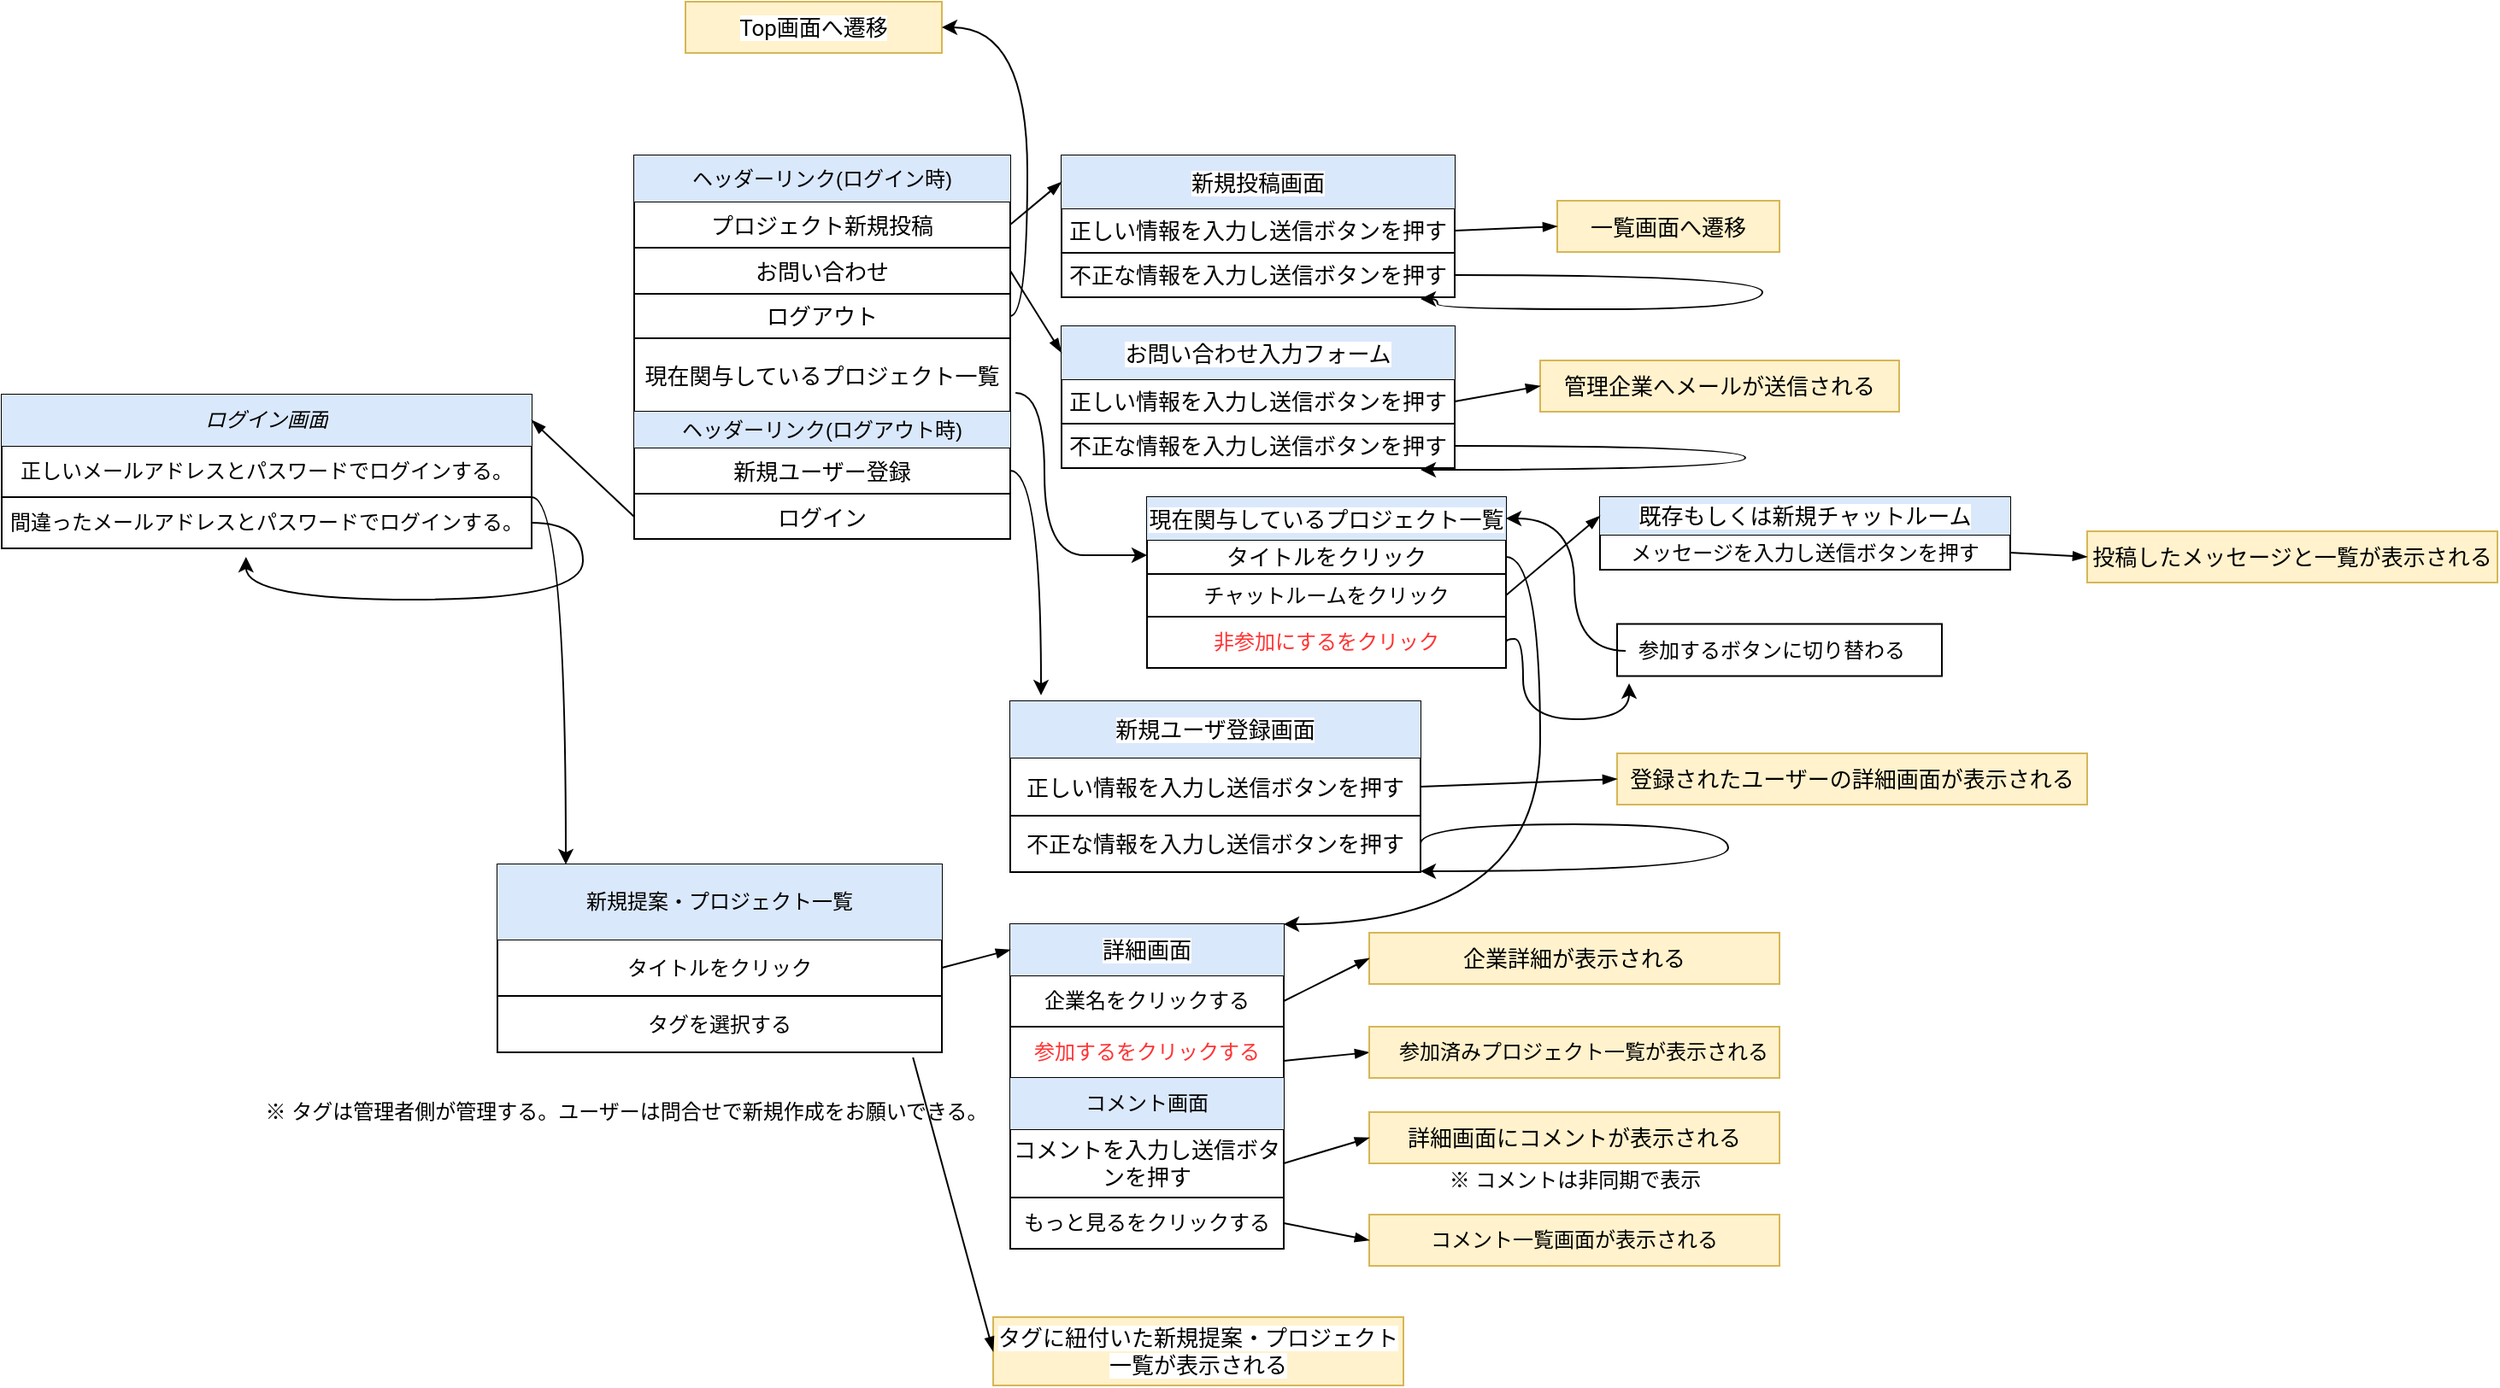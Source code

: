 <mxfile version="14.4.2" type="github" pages="2">
  <diagram id="C5RBs43oDa-KdzZeNtuy" name="画面遷移図">
    <mxGraphModel dx="870" dy="442" grid="1" gridSize="10" guides="1" tooltips="1" connect="1" arrows="1" fold="1" page="1" pageScale="1" pageWidth="1654" pageHeight="1169" math="0" shadow="0">
      <root>
        <mxCell id="WIyWlLk6GJQsqaUBKTNV-0" />
        <mxCell id="WIyWlLk6GJQsqaUBKTNV-1" parent="WIyWlLk6GJQsqaUBKTNV-0" />
        <mxCell id="BrCqYyokKNF17bQJozhL-0" value="" style="shape=table;html=1;whiteSpace=wrap;startSize=0;container=1;collapsible=0;childLayout=tableLayout;" vertex="1" parent="WIyWlLk6GJQsqaUBKTNV-1">
          <mxGeometry x="1115" y="524.25" width="190" height="30.5" as="geometry" />
        </mxCell>
        <mxCell id="BrCqYyokKNF17bQJozhL-1" value="" style="shape=partialRectangle;html=1;whiteSpace=wrap;collapsible=0;dropTarget=0;pointerEvents=0;fillColor=none;top=0;left=0;bottom=0;right=0;points=[[0,0.5],[1,0.5]];portConstraint=eastwest;" vertex="1" parent="BrCqYyokKNF17bQJozhL-0">
          <mxGeometry width="190" height="31" as="geometry" />
        </mxCell>
        <mxCell id="BrCqYyokKNF17bQJozhL-2" value="" style="shape=partialRectangle;html=1;whiteSpace=wrap;connectable=0;overflow=hidden;fillColor=none;top=0;left=0;bottom=0;right=0;" vertex="1" parent="BrCqYyokKNF17bQJozhL-1">
          <mxGeometry width="190" height="31" as="geometry" />
        </mxCell>
        <mxCell id="aL4d4vG_SEdJMuqijJNs-0" value="" style="edgeStyle=orthogonalEdgeStyle;orthogonalLoop=1;jettySize=auto;html=1;curved=1;" parent="WIyWlLk6GJQsqaUBKTNV-1" source="aL4d4vG_SEdJMuqijJNs-1" target="aL4d4vG_SEdJMuqijJNs-9" edge="1">
          <mxGeometry relative="1" as="geometry">
            <Array as="points">
              <mxPoint x="500" y="450" />
              <mxPoint x="500" y="690" />
              <mxPoint x="590" y="690" />
            </Array>
          </mxGeometry>
        </mxCell>
        <mxCell id="aL4d4vG_SEdJMuqijJNs-1" value="" style="shape=table;html=1;whiteSpace=wrap;startSize=0;container=1;collapsible=0;childLayout=tableLayout;" parent="WIyWlLk6GJQsqaUBKTNV-1" vertex="1">
          <mxGeometry x="170" y="390" width="310" height="90" as="geometry" />
        </mxCell>
        <mxCell id="aL4d4vG_SEdJMuqijJNs-2" value="" style="shape=partialRectangle;html=1;whiteSpace=wrap;collapsible=0;dropTarget=0;pointerEvents=0;fillColor=none;top=0;left=0;bottom=0;right=0;points=[[0,0.5],[1,0.5]];portConstraint=eastwest;" parent="aL4d4vG_SEdJMuqijJNs-1" vertex="1">
          <mxGeometry width="310" height="30" as="geometry" />
        </mxCell>
        <mxCell id="aL4d4vG_SEdJMuqijJNs-3" value="&lt;span style=&quot;font-style: italic&quot;&gt;ログイン画面&lt;/span&gt;" style="shape=partialRectangle;html=1;whiteSpace=wrap;connectable=0;overflow=hidden;fillColor=#dae8fc;top=0;left=0;bottom=0;right=0;strokeColor=#6c8ebf;" parent="aL4d4vG_SEdJMuqijJNs-2" vertex="1">
          <mxGeometry width="310" height="30" as="geometry" />
        </mxCell>
        <mxCell id="aL4d4vG_SEdJMuqijJNs-4" value="" style="shape=partialRectangle;html=1;whiteSpace=wrap;collapsible=0;dropTarget=0;pointerEvents=0;fillColor=none;top=0;left=0;bottom=0;right=0;points=[[0,0.5],[1,0.5]];portConstraint=eastwest;" parent="aL4d4vG_SEdJMuqijJNs-1" vertex="1">
          <mxGeometry y="30" width="310" height="30" as="geometry" />
        </mxCell>
        <mxCell id="aL4d4vG_SEdJMuqijJNs-5" value="&lt;span style=&quot;text-align: left&quot;&gt;正しいメールアドレスとパスワードでログインする。&lt;/span&gt;" style="shape=partialRectangle;html=1;whiteSpace=wrap;connectable=0;overflow=hidden;fillColor=none;top=0;left=0;bottom=0;right=0;" parent="aL4d4vG_SEdJMuqijJNs-4" vertex="1">
          <mxGeometry width="310" height="30" as="geometry" />
        </mxCell>
        <mxCell id="aL4d4vG_SEdJMuqijJNs-6" value="" style="shape=partialRectangle;html=1;whiteSpace=wrap;collapsible=0;dropTarget=0;pointerEvents=0;fillColor=none;top=0;left=0;bottom=0;right=0;points=[[0,0.5],[1,0.5]];portConstraint=eastwest;" parent="aL4d4vG_SEdJMuqijJNs-1" vertex="1">
          <mxGeometry y="60" width="310" height="30" as="geometry" />
        </mxCell>
        <mxCell id="aL4d4vG_SEdJMuqijJNs-7" value="&lt;span style=&quot;text-align: left&quot;&gt;間違ったメールアドレスとパスワードでログインする。&lt;/span&gt;" style="shape=partialRectangle;html=1;whiteSpace=wrap;connectable=0;overflow=hidden;fillColor=none;top=0;left=0;bottom=0;right=0;" parent="aL4d4vG_SEdJMuqijJNs-6" vertex="1">
          <mxGeometry width="310" height="30" as="geometry" />
        </mxCell>
        <mxCell id="aL4d4vG_SEdJMuqijJNs-8" style="edgeStyle=orthogonalEdgeStyle;orthogonalLoop=1;jettySize=auto;html=1;exitX=1;exitY=0.5;exitDx=0;exitDy=0;entryX=0.461;entryY=1.167;entryDx=0;entryDy=0;entryPerimeter=0;curved=1;" parent="aL4d4vG_SEdJMuqijJNs-1" source="aL4d4vG_SEdJMuqijJNs-6" target="aL4d4vG_SEdJMuqijJNs-6" edge="1">
          <mxGeometry relative="1" as="geometry">
            <mxPoint x="380" y="210" as="targetPoint" />
            <Array as="points">
              <mxPoint x="340" y="75" />
              <mxPoint x="340" y="120" />
              <mxPoint x="143" y="120" />
            </Array>
          </mxGeometry>
        </mxCell>
        <mxCell id="aL4d4vG_SEdJMuqijJNs-9" value="" style="shape=table;html=1;whiteSpace=wrap;startSize=0;container=1;collapsible=0;childLayout=tableLayout;" parent="WIyWlLk6GJQsqaUBKTNV-1" vertex="1">
          <mxGeometry x="460" y="665" width="260" height="110" as="geometry" />
        </mxCell>
        <mxCell id="aL4d4vG_SEdJMuqijJNs-10" value="" style="shape=partialRectangle;html=1;whiteSpace=wrap;collapsible=0;dropTarget=0;pointerEvents=0;fillColor=none;top=0;left=0;bottom=0;right=0;points=[[0,0.5],[1,0.5]];portConstraint=eastwest;" parent="aL4d4vG_SEdJMuqijJNs-9" vertex="1">
          <mxGeometry width="260" height="44" as="geometry" />
        </mxCell>
        <mxCell id="aL4d4vG_SEdJMuqijJNs-11" value="&lt;span&gt;新規提案・プロジェクト一覧&lt;/span&gt;" style="shape=partialRectangle;html=1;whiteSpace=wrap;connectable=0;overflow=hidden;fillColor=#dae8fc;top=0;left=0;bottom=0;right=0;fontStyle=0;strokeColor=#6c8ebf;" parent="aL4d4vG_SEdJMuqijJNs-10" vertex="1">
          <mxGeometry width="260" height="44" as="geometry" />
        </mxCell>
        <mxCell id="aL4d4vG_SEdJMuqijJNs-12" value="" style="shape=partialRectangle;html=1;whiteSpace=wrap;collapsible=0;dropTarget=0;pointerEvents=0;fillColor=none;top=0;left=0;bottom=0;right=0;points=[[0,0.5],[1,0.5]];portConstraint=eastwest;" parent="aL4d4vG_SEdJMuqijJNs-9" vertex="1">
          <mxGeometry y="44" width="260" height="33" as="geometry" />
        </mxCell>
        <mxCell id="aL4d4vG_SEdJMuqijJNs-13" value="&lt;div style=&quot;text-align: left&quot;&gt;&lt;span&gt;タイトルをクリック&lt;/span&gt;&lt;/div&gt;" style="shape=partialRectangle;html=1;whiteSpace=wrap;connectable=0;overflow=hidden;fillColor=none;top=0;left=0;bottom=0;right=0;" parent="aL4d4vG_SEdJMuqijJNs-12" vertex="1">
          <mxGeometry width="260" height="33" as="geometry" />
        </mxCell>
        <mxCell id="aL4d4vG_SEdJMuqijJNs-14" value="" style="shape=partialRectangle;html=1;whiteSpace=wrap;collapsible=0;dropTarget=0;pointerEvents=0;fillColor=none;top=0;left=0;bottom=0;right=0;points=[[0,0.5],[1,0.5]];portConstraint=eastwest;" parent="aL4d4vG_SEdJMuqijJNs-9" vertex="1">
          <mxGeometry y="77" width="260" height="33" as="geometry" />
        </mxCell>
        <mxCell id="aL4d4vG_SEdJMuqijJNs-15" value="&lt;div style=&quot;text-align: left&quot;&gt;&lt;span&gt;タグを選択する&lt;/span&gt;&lt;/div&gt;" style="shape=partialRectangle;html=1;whiteSpace=wrap;connectable=0;overflow=hidden;fillColor=none;top=0;left=0;bottom=0;right=0;" parent="aL4d4vG_SEdJMuqijJNs-14" vertex="1">
          <mxGeometry width="260" height="33" as="geometry" />
        </mxCell>
        <mxCell id="aL4d4vG_SEdJMuqijJNs-16" value="" style="shape=table;html=1;whiteSpace=wrap;startSize=0;container=1;collapsible=0;childLayout=tableLayout;" parent="WIyWlLk6GJQsqaUBKTNV-1" vertex="1">
          <mxGeometry x="760" y="700" width="160" height="190" as="geometry" />
        </mxCell>
        <mxCell id="aL4d4vG_SEdJMuqijJNs-17" value="" style="shape=partialRectangle;html=1;whiteSpace=wrap;collapsible=0;dropTarget=0;pointerEvents=0;fillColor=none;top=0;left=0;bottom=0;right=0;points=[[0,0.5],[1,0.5]];portConstraint=eastwest;" parent="aL4d4vG_SEdJMuqijJNs-16" vertex="1">
          <mxGeometry width="160" height="30" as="geometry" />
        </mxCell>
        <mxCell id="aL4d4vG_SEdJMuqijJNs-18" value="&lt;span style=&quot;font-family: &amp;#34;roboto&amp;#34; , &amp;#34;robotodraft&amp;#34; , &amp;#34;helvetica&amp;#34; , &amp;#34;arial&amp;#34; , sans-serif ; font-size: 13px ; background-color: rgb(255 , 255 , 255)&quot;&gt;詳細画面&lt;/span&gt;" style="shape=partialRectangle;html=1;whiteSpace=wrap;connectable=0;overflow=hidden;fillColor=#dae8fc;top=0;left=0;bottom=0;right=0;strokeColor=#6c8ebf;" parent="aL4d4vG_SEdJMuqijJNs-17" vertex="1">
          <mxGeometry width="160" height="30" as="geometry" />
        </mxCell>
        <mxCell id="aL4d4vG_SEdJMuqijJNs-19" value="" style="shape=partialRectangle;html=1;whiteSpace=wrap;collapsible=0;dropTarget=0;pointerEvents=0;fillColor=none;top=0;left=0;bottom=0;right=0;points=[[0,0.5],[1,0.5]];portConstraint=eastwest;" parent="aL4d4vG_SEdJMuqijJNs-16" vertex="1">
          <mxGeometry y="30" width="160" height="30" as="geometry" />
        </mxCell>
        <mxCell id="aL4d4vG_SEdJMuqijJNs-20" value="企業名をクリックする" style="shape=partialRectangle;html=1;whiteSpace=wrap;connectable=0;overflow=hidden;fillColor=none;top=0;left=0;bottom=0;right=0;" parent="aL4d4vG_SEdJMuqijJNs-19" vertex="1">
          <mxGeometry width="160" height="30" as="geometry" />
        </mxCell>
        <mxCell id="9sWYosas5AgW0Uu0xi2V-0" style="shape=partialRectangle;html=1;whiteSpace=wrap;collapsible=0;dropTarget=0;pointerEvents=0;fillColor=none;top=0;left=0;bottom=0;right=0;points=[[0,0.5],[1,0.5]];portConstraint=eastwest;" parent="aL4d4vG_SEdJMuqijJNs-16" vertex="1">
          <mxGeometry y="60" width="160" height="30" as="geometry" />
        </mxCell>
        <mxCell id="9sWYosas5AgW0Uu0xi2V-1" value="&lt;font color=&quot;#ff3333&quot;&gt;参加するをクリックする&lt;/font&gt;" style="shape=partialRectangle;html=1;whiteSpace=wrap;connectable=0;overflow=hidden;fillColor=none;top=0;left=0;bottom=0;right=0;" parent="9sWYosas5AgW0Uu0xi2V-0" vertex="1">
          <mxGeometry width="160" height="30" as="geometry" />
        </mxCell>
        <mxCell id="aL4d4vG_SEdJMuqijJNs-135" style="shape=partialRectangle;html=1;whiteSpace=wrap;collapsible=0;dropTarget=0;pointerEvents=0;fillColor=none;top=0;left=0;bottom=0;right=0;points=[[0,0.5],[1,0.5]];portConstraint=eastwest;" parent="aL4d4vG_SEdJMuqijJNs-16" vertex="1">
          <mxGeometry y="90" width="160" height="30" as="geometry" />
        </mxCell>
        <mxCell id="aL4d4vG_SEdJMuqijJNs-136" value="コメント画面" style="shape=partialRectangle;html=1;whiteSpace=wrap;connectable=0;overflow=hidden;fillColor=#dae8fc;top=0;left=0;bottom=0;right=0;strokeColor=#6c8ebf;" parent="aL4d4vG_SEdJMuqijJNs-135" vertex="1">
          <mxGeometry width="160" height="30" as="geometry" />
        </mxCell>
        <mxCell id="aL4d4vG_SEdJMuqijJNs-121" style="shape=partialRectangle;html=1;whiteSpace=wrap;collapsible=0;dropTarget=0;pointerEvents=0;fillColor=none;top=0;left=0;bottom=0;right=0;points=[[0,0.5],[1,0.5]];portConstraint=eastwest;" parent="aL4d4vG_SEdJMuqijJNs-16" vertex="1">
          <mxGeometry y="120" width="160" height="40" as="geometry" />
        </mxCell>
        <mxCell id="aL4d4vG_SEdJMuqijJNs-122" value="&lt;span style=&quot;color: rgb(0 , 0 , 0) ; font-style: normal ; font-weight: 400 ; letter-spacing: normal ; text-align: center ; text-indent: 0px ; text-transform: none ; word-spacing: 0px ; font-family: &amp;#34;roboto&amp;#34; , &amp;#34;robotodraft&amp;#34; , &amp;#34;helvetica&amp;#34; , &amp;#34;arial&amp;#34; , sans-serif ; font-size: 13px ; background-color: rgb(255 , 255 , 255)&quot;&gt;コメントを入力し送信&lt;/span&gt;&lt;span style=&quot;color: rgb(0 , 0 , 0) ; font-style: normal ; font-weight: 400 ; letter-spacing: normal ; text-align: center ; text-indent: 0px ; text-transform: none ; word-spacing: 0px ; font-family: &amp;#34;roboto&amp;#34; , &amp;#34;robotodraft&amp;#34; , &amp;#34;helvetica&amp;#34; , &amp;#34;arial&amp;#34; , sans-serif ; font-size: 13px ; background-color: rgb(255 , 255 , 255)&quot;&gt;ボタンを押す&lt;/span&gt;" style="shape=partialRectangle;html=1;whiteSpace=wrap;connectable=0;overflow=hidden;fillColor=none;top=0;left=0;bottom=0;right=0;" parent="aL4d4vG_SEdJMuqijJNs-121" vertex="1">
          <mxGeometry width="160" height="40" as="geometry" />
        </mxCell>
        <mxCell id="aL4d4vG_SEdJMuqijJNs-127" style="shape=partialRectangle;html=1;whiteSpace=wrap;collapsible=0;dropTarget=0;pointerEvents=0;fillColor=none;top=0;left=0;bottom=0;right=0;points=[[0,0.5],[1,0.5]];portConstraint=eastwest;" parent="aL4d4vG_SEdJMuqijJNs-16" vertex="1">
          <mxGeometry y="160" width="160" height="30" as="geometry" />
        </mxCell>
        <mxCell id="aL4d4vG_SEdJMuqijJNs-128" value="もっと見るをクリックする" style="shape=partialRectangle;html=1;whiteSpace=wrap;connectable=0;overflow=hidden;fillColor=none;top=0;left=0;bottom=0;right=0;" parent="aL4d4vG_SEdJMuqijJNs-127" vertex="1">
          <mxGeometry width="160" height="30" as="geometry" />
        </mxCell>
        <mxCell id="aL4d4vG_SEdJMuqijJNs-31" value="" style="shape=table;html=1;whiteSpace=wrap;startSize=0;container=1;collapsible=0;childLayout=tableLayout;fillColor=#fff2cc;strokeColor=#d6b656;" parent="WIyWlLk6GJQsqaUBKTNV-1" vertex="1">
          <mxGeometry x="970" y="810" width="240" height="30" as="geometry" />
        </mxCell>
        <mxCell id="aL4d4vG_SEdJMuqijJNs-32" value="" style="shape=partialRectangle;html=1;whiteSpace=wrap;collapsible=0;dropTarget=0;pointerEvents=0;fillColor=none;top=0;left=0;bottom=0;right=0;points=[[0,0.5],[1,0.5]];portConstraint=eastwest;" parent="aL4d4vG_SEdJMuqijJNs-31" vertex="1">
          <mxGeometry width="240" height="30" as="geometry" />
        </mxCell>
        <mxCell id="aL4d4vG_SEdJMuqijJNs-33" value="&lt;span style=&quot;font-family: &amp;#34;roboto&amp;#34; , &amp;#34;robotodraft&amp;#34; , &amp;#34;helvetica&amp;#34; , &amp;#34;arial&amp;#34; , sans-serif ; font-size: 13px ; background-color: rgb(255 , 242 , 204)&quot;&gt;詳細画面にコメントが表示される&lt;/span&gt;" style="shape=partialRectangle;html=1;whiteSpace=wrap;connectable=0;overflow=hidden;fillColor=none;top=0;left=0;bottom=0;right=0;" parent="aL4d4vG_SEdJMuqijJNs-32" vertex="1">
          <mxGeometry width="240" height="30" as="geometry" />
        </mxCell>
        <mxCell id="aL4d4vG_SEdJMuqijJNs-34" value="" style="shape=table;html=1;whiteSpace=wrap;startSize=0;container=1;collapsible=0;childLayout=tableLayout;" parent="WIyWlLk6GJQsqaUBKTNV-1" vertex="1">
          <mxGeometry x="540" y="250" width="220" height="150" as="geometry" />
        </mxCell>
        <mxCell id="aL4d4vG_SEdJMuqijJNs-35" value="" style="shape=partialRectangle;html=1;whiteSpace=wrap;collapsible=0;dropTarget=0;pointerEvents=0;fillColor=none;top=0;left=0;bottom=0;right=0;points=[[0,0.5],[1,0.5]];portConstraint=eastwest;" parent="aL4d4vG_SEdJMuqijJNs-34" vertex="1">
          <mxGeometry width="220" height="27" as="geometry" />
        </mxCell>
        <mxCell id="aL4d4vG_SEdJMuqijJNs-36" value="ヘッダーリンク(ログイン時)" style="shape=partialRectangle;html=1;whiteSpace=wrap;connectable=0;overflow=hidden;fillColor=#dae8fc;top=0;left=0;bottom=0;right=0;strokeColor=#6c8ebf;" parent="aL4d4vG_SEdJMuqijJNs-35" vertex="1">
          <mxGeometry width="220" height="27" as="geometry" />
        </mxCell>
        <mxCell id="aL4d4vG_SEdJMuqijJNs-37" value="" style="shape=partialRectangle;html=1;whiteSpace=wrap;collapsible=0;dropTarget=0;pointerEvents=0;fillColor=none;top=0;left=0;bottom=0;right=0;points=[[0,0.5],[1,0.5]];portConstraint=eastwest;" parent="aL4d4vG_SEdJMuqijJNs-34" vertex="1">
          <mxGeometry y="27" width="220" height="27" as="geometry" />
        </mxCell>
        <mxCell id="aL4d4vG_SEdJMuqijJNs-38" value="&lt;span style=&quot;font-family: &amp;#34;roboto&amp;#34; , &amp;#34;robotodraft&amp;#34; , &amp;#34;helvetica&amp;#34; , &amp;#34;arial&amp;#34; , sans-serif ; font-size: 13px ; background-color: rgb(255 , 255 , 255)&quot;&gt;プロジェクト新規投稿&lt;/span&gt;" style="shape=partialRectangle;html=1;whiteSpace=wrap;connectable=0;overflow=hidden;fillColor=none;top=0;left=0;bottom=0;right=0;" parent="aL4d4vG_SEdJMuqijJNs-37" vertex="1">
          <mxGeometry width="220" height="27" as="geometry" />
        </mxCell>
        <mxCell id="aL4d4vG_SEdJMuqijJNs-39" value="" style="shape=partialRectangle;html=1;whiteSpace=wrap;collapsible=0;dropTarget=0;pointerEvents=0;fillColor=none;top=0;left=0;bottom=0;right=0;points=[[0,0.5],[1,0.5]];portConstraint=eastwest;" parent="aL4d4vG_SEdJMuqijJNs-34" vertex="1">
          <mxGeometry y="54" width="220" height="27" as="geometry" />
        </mxCell>
        <mxCell id="aL4d4vG_SEdJMuqijJNs-40" value="&lt;span style=&quot;font-family: &amp;#34;roboto&amp;#34; , &amp;#34;robotodraft&amp;#34; , &amp;#34;helvetica&amp;#34; , &amp;#34;arial&amp;#34; , sans-serif ; font-size: 13px ; background-color: rgb(255 , 255 , 255)&quot;&gt;お問い合わせ&lt;/span&gt;" style="shape=partialRectangle;html=1;whiteSpace=wrap;connectable=0;overflow=hidden;fillColor=none;top=0;left=0;bottom=0;right=0;" parent="aL4d4vG_SEdJMuqijJNs-39" vertex="1">
          <mxGeometry width="220" height="27" as="geometry" />
        </mxCell>
        <mxCell id="aL4d4vG_SEdJMuqijJNs-41" style="shape=partialRectangle;html=1;whiteSpace=wrap;collapsible=0;dropTarget=0;pointerEvents=0;fillColor=none;top=0;left=0;bottom=0;right=0;points=[[0,0.5],[1,0.5]];portConstraint=eastwest;" parent="aL4d4vG_SEdJMuqijJNs-34" vertex="1">
          <mxGeometry y="81" width="220" height="26" as="geometry" />
        </mxCell>
        <mxCell id="aL4d4vG_SEdJMuqijJNs-42" value="&lt;span style=&quot;font-family: &amp;#34;roboto&amp;#34; , &amp;#34;robotodraft&amp;#34; , &amp;#34;helvetica&amp;#34; , &amp;#34;arial&amp;#34; , sans-serif ; font-size: 13px ; background-color: rgb(255 , 255 , 255)&quot;&gt;ログアウト&lt;/span&gt;" style="shape=partialRectangle;html=1;whiteSpace=wrap;connectable=0;overflow=hidden;fillColor=none;top=0;left=0;bottom=0;right=0;" parent="aL4d4vG_SEdJMuqijJNs-41" vertex="1">
          <mxGeometry width="220" height="26" as="geometry" />
        </mxCell>
        <mxCell id="aL4d4vG_SEdJMuqijJNs-43" style="shape=partialRectangle;html=1;whiteSpace=wrap;collapsible=0;dropTarget=0;pointerEvents=0;fillColor=none;top=0;left=0;bottom=0;right=0;points=[[0,0.5],[1,0.5]];portConstraint=eastwest;" parent="aL4d4vG_SEdJMuqijJNs-34" vertex="1">
          <mxGeometry y="107" width="220" height="43" as="geometry" />
        </mxCell>
        <mxCell id="aL4d4vG_SEdJMuqijJNs-44" value="&lt;span style=&quot;font-family: &amp;#34;roboto&amp;#34; , &amp;#34;robotodraft&amp;#34; , &amp;#34;helvetica&amp;#34; , &amp;#34;arial&amp;#34; , sans-serif ; font-size: 13px ; background-color: rgb(255 , 255 , 255)&quot;&gt;現在関与しているプロジェクト一覧&lt;/span&gt;&lt;span style=&quot;font-family: &amp;#34;roboto&amp;#34; , &amp;#34;robotodraft&amp;#34; , &amp;#34;helvetica&amp;#34; , &amp;#34;arial&amp;#34; , sans-serif ; font-size: 13px ; background-color: rgb(255 , 255 , 255)&quot;&gt;&lt;br&gt;&lt;/span&gt;" style="shape=partialRectangle;html=1;whiteSpace=wrap;connectable=0;overflow=hidden;fillColor=none;top=0;left=0;bottom=0;right=0;strokeWidth=4;" parent="aL4d4vG_SEdJMuqijJNs-43" vertex="1">
          <mxGeometry width="220" height="43" as="geometry" />
        </mxCell>
        <mxCell id="aL4d4vG_SEdJMuqijJNs-45" value="" style="shape=table;html=1;whiteSpace=wrap;startSize=0;container=1;collapsible=0;childLayout=tableLayout;" parent="WIyWlLk6GJQsqaUBKTNV-1" vertex="1">
          <mxGeometry x="790" y="250" width="230" height="83" as="geometry" />
        </mxCell>
        <mxCell id="aL4d4vG_SEdJMuqijJNs-46" value="" style="shape=partialRectangle;html=1;whiteSpace=wrap;collapsible=0;dropTarget=0;pointerEvents=0;fillColor=none;top=0;left=0;bottom=0;right=0;points=[[0,0.5],[1,0.5]];portConstraint=eastwest;" parent="aL4d4vG_SEdJMuqijJNs-45" vertex="1">
          <mxGeometry width="230" height="31" as="geometry" />
        </mxCell>
        <mxCell id="aL4d4vG_SEdJMuqijJNs-47" value="&lt;span style=&quot;font-family: &amp;#34;roboto&amp;#34; , &amp;#34;robotodraft&amp;#34; , &amp;#34;helvetica&amp;#34; , &amp;#34;arial&amp;#34; , sans-serif ; font-size: 13px ; background-color: rgb(255 , 255 , 255)&quot;&gt;新規投稿画面&lt;/span&gt;" style="shape=partialRectangle;html=1;whiteSpace=wrap;connectable=0;overflow=hidden;fillColor=#dae8fc;top=0;left=0;bottom=0;right=0;strokeColor=#6c8ebf;" parent="aL4d4vG_SEdJMuqijJNs-46" vertex="1">
          <mxGeometry width="230" height="31" as="geometry" />
        </mxCell>
        <mxCell id="aL4d4vG_SEdJMuqijJNs-48" value="" style="shape=partialRectangle;html=1;whiteSpace=wrap;collapsible=0;dropTarget=0;pointerEvents=0;fillColor=none;top=0;left=0;bottom=0;right=0;points=[[0,0.5],[1,0.5]];portConstraint=eastwest;" parent="aL4d4vG_SEdJMuqijJNs-45" vertex="1">
          <mxGeometry y="31" width="230" height="26" as="geometry" />
        </mxCell>
        <mxCell id="aL4d4vG_SEdJMuqijJNs-49" value="&lt;span style=&quot;font-family: &amp;#34;roboto&amp;#34; , &amp;#34;robotodraft&amp;#34; , &amp;#34;helvetica&amp;#34; , &amp;#34;arial&amp;#34; , sans-serif ; font-size: 13px ; background-color: rgb(255 , 255 , 255)&quot;&gt;正しい情報を入力し送信ボタンを押す&lt;/span&gt;" style="shape=partialRectangle;html=1;whiteSpace=wrap;connectable=0;overflow=hidden;fillColor=none;top=0;left=0;bottom=0;right=0;" parent="aL4d4vG_SEdJMuqijJNs-48" vertex="1">
          <mxGeometry width="230" height="26" as="geometry" />
        </mxCell>
        <mxCell id="aL4d4vG_SEdJMuqijJNs-50" style="shape=partialRectangle;html=1;whiteSpace=wrap;collapsible=0;dropTarget=0;pointerEvents=0;fillColor=none;top=0;left=0;bottom=0;right=0;points=[[0,0.5],[1,0.5]];portConstraint=eastwest;" parent="aL4d4vG_SEdJMuqijJNs-45" vertex="1">
          <mxGeometry y="57" width="230" height="26" as="geometry" />
        </mxCell>
        <mxCell id="aL4d4vG_SEdJMuqijJNs-51" value="&lt;span style=&quot;font-family: &amp;#34;roboto&amp;#34; , &amp;#34;robotodraft&amp;#34; , &amp;#34;helvetica&amp;#34; , &amp;#34;arial&amp;#34; , sans-serif ; font-size: 13px ; background-color: rgb(255 , 255 , 255)&quot;&gt;不正な情報を入力し送信ボタンを押す&lt;/span&gt;" style="shape=partialRectangle;html=1;whiteSpace=wrap;connectable=0;overflow=hidden;fillColor=none;top=0;left=0;bottom=0;right=0;" parent="aL4d4vG_SEdJMuqijJNs-50" vertex="1">
          <mxGeometry width="230" height="26" as="geometry" />
        </mxCell>
        <mxCell id="aL4d4vG_SEdJMuqijJNs-52" value="" style="shape=table;html=1;whiteSpace=wrap;startSize=0;container=1;collapsible=0;childLayout=tableLayout;fillColor=#fff2cc;strokeColor=#d6b656;" parent="WIyWlLk6GJQsqaUBKTNV-1" vertex="1">
          <mxGeometry x="1080" y="276.5" width="130" height="30" as="geometry" />
        </mxCell>
        <mxCell id="aL4d4vG_SEdJMuqijJNs-53" value="" style="shape=partialRectangle;html=1;whiteSpace=wrap;collapsible=0;dropTarget=0;pointerEvents=0;fillColor=none;top=0;left=0;bottom=0;right=0;points=[[0,0.5],[1,0.5]];portConstraint=eastwest;" parent="aL4d4vG_SEdJMuqijJNs-52" vertex="1">
          <mxGeometry width="130" height="30" as="geometry" />
        </mxCell>
        <mxCell id="aL4d4vG_SEdJMuqijJNs-54" value="&lt;span style=&quot;font-family: &amp;#34;roboto&amp;#34; , &amp;#34;robotodraft&amp;#34; , &amp;#34;helvetica&amp;#34; , &amp;#34;arial&amp;#34; , sans-serif ; font-size: 13px ; background-color: rgb(255 , 242 , 204)&quot;&gt;一覧画面へ遷移&lt;/span&gt;" style="shape=partialRectangle;html=1;whiteSpace=wrap;connectable=0;overflow=hidden;fillColor=none;top=0;left=0;bottom=0;right=0;" parent="aL4d4vG_SEdJMuqijJNs-53" vertex="1">
          <mxGeometry width="130" height="30" as="geometry" />
        </mxCell>
        <mxCell id="aL4d4vG_SEdJMuqijJNs-55" value="" style="shape=table;html=1;whiteSpace=wrap;startSize=0;container=1;collapsible=0;childLayout=tableLayout;" parent="WIyWlLk6GJQsqaUBKTNV-1" vertex="1">
          <mxGeometry x="790" y="350" width="230" height="83" as="geometry" />
        </mxCell>
        <mxCell id="aL4d4vG_SEdJMuqijJNs-56" value="" style="shape=partialRectangle;html=1;whiteSpace=wrap;collapsible=0;dropTarget=0;pointerEvents=0;fillColor=none;top=0;left=0;bottom=0;right=0;points=[[0,0.5],[1,0.5]];portConstraint=eastwest;" parent="aL4d4vG_SEdJMuqijJNs-55" vertex="1">
          <mxGeometry width="230" height="31" as="geometry" />
        </mxCell>
        <mxCell id="aL4d4vG_SEdJMuqijJNs-57" value="&lt;span style=&quot;font-family: &amp;#34;roboto&amp;#34; , &amp;#34;robotodraft&amp;#34; , &amp;#34;helvetica&amp;#34; , &amp;#34;arial&amp;#34; , sans-serif ; font-size: 13px ; background-color: rgb(255 , 255 , 255)&quot;&gt;お問い合わせ入力フォーム&lt;/span&gt;" style="shape=partialRectangle;html=1;whiteSpace=wrap;connectable=0;overflow=hidden;fillColor=#dae8fc;top=0;left=0;bottom=0;right=0;strokeColor=#6c8ebf;" parent="aL4d4vG_SEdJMuqijJNs-56" vertex="1">
          <mxGeometry width="230" height="31" as="geometry" />
        </mxCell>
        <mxCell id="aL4d4vG_SEdJMuqijJNs-58" value="" style="shape=partialRectangle;html=1;whiteSpace=wrap;collapsible=0;dropTarget=0;pointerEvents=0;fillColor=none;top=0;left=0;bottom=0;right=0;points=[[0,0.5],[1,0.5]];portConstraint=eastwest;" parent="aL4d4vG_SEdJMuqijJNs-55" vertex="1">
          <mxGeometry y="31" width="230" height="26" as="geometry" />
        </mxCell>
        <mxCell id="aL4d4vG_SEdJMuqijJNs-59" value="&lt;span style=&quot;font-family: &amp;#34;roboto&amp;#34; , &amp;#34;robotodraft&amp;#34; , &amp;#34;helvetica&amp;#34; , &amp;#34;arial&amp;#34; , sans-serif ; font-size: 13px ; background-color: rgb(255 , 255 , 255)&quot;&gt;正しい情報を入力し送信ボタンを押す&lt;/span&gt;" style="shape=partialRectangle;html=1;whiteSpace=wrap;connectable=0;overflow=hidden;fillColor=none;top=0;left=0;bottom=0;right=0;" parent="aL4d4vG_SEdJMuqijJNs-58" vertex="1">
          <mxGeometry width="230" height="26" as="geometry" />
        </mxCell>
        <mxCell id="aL4d4vG_SEdJMuqijJNs-60" style="shape=partialRectangle;html=1;whiteSpace=wrap;collapsible=0;dropTarget=0;pointerEvents=0;fillColor=none;top=0;left=0;bottom=0;right=0;points=[[0,0.5],[1,0.5]];portConstraint=eastwest;" parent="aL4d4vG_SEdJMuqijJNs-55" vertex="1">
          <mxGeometry y="57" width="230" height="26" as="geometry" />
        </mxCell>
        <mxCell id="aL4d4vG_SEdJMuqijJNs-61" value="&lt;span style=&quot;font-family: &amp;#34;roboto&amp;#34; , &amp;#34;robotodraft&amp;#34; , &amp;#34;helvetica&amp;#34; , &amp;#34;arial&amp;#34; , sans-serif ; font-size: 13px ; background-color: rgb(255 , 255 , 255)&quot;&gt;不正な情報を入力し送信ボタンを押す&lt;/span&gt;" style="shape=partialRectangle;html=1;whiteSpace=wrap;connectable=0;overflow=hidden;fillColor=none;top=0;left=0;bottom=0;right=0;" parent="aL4d4vG_SEdJMuqijJNs-60" vertex="1">
          <mxGeometry width="230" height="26" as="geometry" />
        </mxCell>
        <mxCell id="aL4d4vG_SEdJMuqijJNs-62" style="edgeStyle=orthogonalEdgeStyle;orthogonalLoop=1;jettySize=auto;html=1;exitX=1;exitY=0.5;exitDx=0;exitDy=0;exitPerimeter=0;curved=1;" parent="aL4d4vG_SEdJMuqijJNs-55" source="aL4d4vG_SEdJMuqijJNs-60" edge="1">
          <mxGeometry relative="1" as="geometry">
            <mxPoint x="240" y="70" as="sourcePoint" />
            <mxPoint x="210" y="84" as="targetPoint" />
            <Array as="points">
              <mxPoint x="400" y="70" />
              <mxPoint x="400" y="84" />
            </Array>
          </mxGeometry>
        </mxCell>
        <mxCell id="aL4d4vG_SEdJMuqijJNs-63" value="" style="shape=table;html=1;whiteSpace=wrap;startSize=0;container=1;collapsible=0;childLayout=tableLayout;fillColor=#fff2cc;strokeColor=#d6b656;" parent="WIyWlLk6GJQsqaUBKTNV-1" vertex="1">
          <mxGeometry x="1070" y="370" width="210" height="30" as="geometry" />
        </mxCell>
        <mxCell id="aL4d4vG_SEdJMuqijJNs-64" value="" style="shape=partialRectangle;html=1;whiteSpace=wrap;collapsible=0;dropTarget=0;pointerEvents=0;fillColor=none;top=0;left=0;bottom=0;right=0;points=[[0,0.5],[1,0.5]];portConstraint=eastwest;" parent="aL4d4vG_SEdJMuqijJNs-63" vertex="1">
          <mxGeometry width="210" height="30" as="geometry" />
        </mxCell>
        <mxCell id="aL4d4vG_SEdJMuqijJNs-65" value="&lt;span style=&quot;font-family: &amp;#34;roboto&amp;#34; , &amp;#34;robotodraft&amp;#34; , &amp;#34;helvetica&amp;#34; , &amp;#34;arial&amp;#34; , sans-serif ; font-size: 13px ; background-color: rgb(255 , 242 , 204)&quot;&gt;管理企業へメールが送信される&lt;/span&gt;" style="shape=partialRectangle;html=1;whiteSpace=wrap;connectable=0;overflow=hidden;fillColor=none;top=0;left=0;bottom=0;right=0;" parent="aL4d4vG_SEdJMuqijJNs-64" vertex="1">
          <mxGeometry width="210" height="30" as="geometry" />
        </mxCell>
        <mxCell id="aL4d4vG_SEdJMuqijJNs-66" value="" style="shape=table;html=1;whiteSpace=wrap;startSize=0;container=1;collapsible=0;childLayout=tableLayout;fillColor=#fff2cc;strokeColor=#d6b656;" parent="WIyWlLk6GJQsqaUBKTNV-1" vertex="1">
          <mxGeometry x="570" y="160" width="150" height="30" as="geometry" />
        </mxCell>
        <mxCell id="aL4d4vG_SEdJMuqijJNs-67" value="" style="shape=partialRectangle;html=1;whiteSpace=wrap;collapsible=0;dropTarget=0;pointerEvents=0;fillColor=none;top=0;left=0;bottom=0;right=0;points=[[0,0.5],[1,0.5]];portConstraint=eastwest;" parent="aL4d4vG_SEdJMuqijJNs-66" vertex="1">
          <mxGeometry width="150" height="30" as="geometry" />
        </mxCell>
        <mxCell id="aL4d4vG_SEdJMuqijJNs-68" value="&lt;span style=&quot;font-family: &amp;#34;roboto&amp;#34; , &amp;#34;robotodraft&amp;#34; , &amp;#34;helvetica&amp;#34; , &amp;#34;arial&amp;#34; , sans-serif ; font-size: 13px ; background-color: rgb(255 , 255 , 255)&quot;&gt;Top画面へ遷移&lt;/span&gt;" style="shape=partialRectangle;html=1;whiteSpace=wrap;connectable=0;overflow=hidden;fillColor=none;top=0;left=0;bottom=0;right=0;" parent="aL4d4vG_SEdJMuqijJNs-67" vertex="1">
          <mxGeometry width="150" height="30" as="geometry" />
        </mxCell>
        <mxCell id="aL4d4vG_SEdJMuqijJNs-69" style="edgeStyle=orthogonalEdgeStyle;orthogonalLoop=1;jettySize=auto;html=1;exitX=1;exitY=0.5;exitDx=0;exitDy=0;curved=1;" parent="WIyWlLk6GJQsqaUBKTNV-1" source="aL4d4vG_SEdJMuqijJNs-73" target="aL4d4vG_SEdJMuqijJNs-17" edge="1">
          <mxGeometry relative="1" as="geometry">
            <mxPoint x="1010" y="538" as="sourcePoint" />
            <mxPoint x="930" y="715" as="targetPoint" />
            <Array as="points">
              <mxPoint x="1070" y="485" />
              <mxPoint x="1070" y="700" />
            </Array>
          </mxGeometry>
        </mxCell>
        <mxCell id="aL4d4vG_SEdJMuqijJNs-70" value="" style="shape=table;html=1;whiteSpace=wrap;startSize=0;container=1;collapsible=0;childLayout=tableLayout;" parent="WIyWlLk6GJQsqaUBKTNV-1" vertex="1">
          <mxGeometry x="840" y="450" width="210" height="100" as="geometry" />
        </mxCell>
        <mxCell id="aL4d4vG_SEdJMuqijJNs-71" value="" style="shape=partialRectangle;html=1;whiteSpace=wrap;collapsible=0;dropTarget=0;pointerEvents=0;fillColor=none;top=0;left=0;bottom=0;right=0;points=[[0,0.5],[1,0.5]];portConstraint=eastwest;" parent="aL4d4vG_SEdJMuqijJNs-70" vertex="1">
          <mxGeometry width="210" height="25" as="geometry" />
        </mxCell>
        <mxCell id="aL4d4vG_SEdJMuqijJNs-72" value="&lt;meta charset=&quot;utf-8&quot;&gt;&lt;span style=&quot;color: rgb(0, 0, 0); font-family: roboto, robotodraft, helvetica, arial, sans-serif; font-size: 13px; font-style: normal; font-weight: 400; letter-spacing: normal; text-align: center; text-indent: 0px; text-transform: none; word-spacing: 0px; background-color: rgb(255, 255, 255); display: inline; float: none;&quot;&gt;現在関与しているプロジェクト一覧&lt;/span&gt;" style="shape=partialRectangle;html=1;whiteSpace=wrap;connectable=0;overflow=hidden;fillColor=#dae8fc;top=0;left=0;bottom=0;right=0;strokeColor=#6c8ebf;" parent="aL4d4vG_SEdJMuqijJNs-71" vertex="1">
          <mxGeometry width="210" height="25" as="geometry" />
        </mxCell>
        <mxCell id="aL4d4vG_SEdJMuqijJNs-73" style="shape=partialRectangle;html=1;whiteSpace=wrap;collapsible=0;dropTarget=0;pointerEvents=0;fillColor=none;top=0;left=0;bottom=0;right=0;points=[[0,0.5],[1,0.5]];portConstraint=eastwest;" parent="aL4d4vG_SEdJMuqijJNs-70" vertex="1">
          <mxGeometry y="25" width="210" height="20" as="geometry" />
        </mxCell>
        <mxCell id="aL4d4vG_SEdJMuqijJNs-74" value="&lt;meta charset=&quot;utf-8&quot;&gt;&lt;span style=&quot;color: rgb(0, 0, 0); font-family: roboto, robotodraft, helvetica, arial, sans-serif; font-size: 13px; font-style: normal; font-weight: 400; letter-spacing: normal; text-indent: 0px; text-transform: none; word-spacing: 0px; background-color: rgb(255, 255, 255); display: inline; float: none;&quot;&gt;タイトルをクリック&lt;/span&gt;" style="shape=partialRectangle;html=1;whiteSpace=wrap;connectable=0;overflow=hidden;fillColor=none;top=0;left=0;bottom=0;right=0;" parent="aL4d4vG_SEdJMuqijJNs-73" vertex="1">
          <mxGeometry width="210" height="20" as="geometry" />
        </mxCell>
        <mxCell id="aL4d4vG_SEdJMuqijJNs-140" style="shape=partialRectangle;html=1;whiteSpace=wrap;collapsible=0;dropTarget=0;pointerEvents=0;fillColor=none;top=0;left=0;bottom=0;right=0;points=[[0,0.5],[1,0.5]];portConstraint=eastwest;" parent="aL4d4vG_SEdJMuqijJNs-70" vertex="1">
          <mxGeometry y="45" width="210" height="25" as="geometry" />
        </mxCell>
        <mxCell id="aL4d4vG_SEdJMuqijJNs-141" value="チャットルームをクリック" style="shape=partialRectangle;html=1;whiteSpace=wrap;connectable=0;overflow=hidden;fillColor=none;top=0;left=0;bottom=0;right=0;" parent="aL4d4vG_SEdJMuqijJNs-140" vertex="1">
          <mxGeometry width="210" height="25" as="geometry" />
        </mxCell>
        <mxCell id="9sWYosas5AgW0Uu0xi2V-6" style="shape=partialRectangle;html=1;whiteSpace=wrap;collapsible=0;dropTarget=0;pointerEvents=0;fillColor=none;top=0;left=0;bottom=0;right=0;points=[[0,0.5],[1,0.5]];portConstraint=eastwest;" parent="aL4d4vG_SEdJMuqijJNs-70" vertex="1">
          <mxGeometry y="70" width="210" height="30" as="geometry" />
        </mxCell>
        <mxCell id="9sWYosas5AgW0Uu0xi2V-7" value="&lt;font color=&quot;#ff3333&quot;&gt;非参加にするをクリック&lt;/font&gt;" style="shape=partialRectangle;html=1;whiteSpace=wrap;connectable=0;overflow=hidden;fillColor=none;top=0;left=0;bottom=0;right=0;" parent="9sWYosas5AgW0Uu0xi2V-6" vertex="1">
          <mxGeometry width="210" height="30" as="geometry" />
        </mxCell>
        <mxCell id="aL4d4vG_SEdJMuqijJNs-82" value="" style="shape=table;html=1;whiteSpace=wrap;startSize=0;container=1;collapsible=0;childLayout=tableLayout;" parent="WIyWlLk6GJQsqaUBKTNV-1" vertex="1">
          <mxGeometry x="760" y="569.5" width="240" height="100" as="geometry" />
        </mxCell>
        <mxCell id="aL4d4vG_SEdJMuqijJNs-83" value="" style="shape=partialRectangle;html=1;whiteSpace=wrap;collapsible=0;dropTarget=0;pointerEvents=0;fillColor=none;top=0;left=0;bottom=0;right=0;points=[[0,0.5],[1,0.5]];portConstraint=eastwest;" parent="aL4d4vG_SEdJMuqijJNs-82" vertex="1">
          <mxGeometry width="240" height="33" as="geometry" />
        </mxCell>
        <mxCell id="aL4d4vG_SEdJMuqijJNs-84" value="&lt;span style=&quot;font-family: &amp;#34;roboto&amp;#34; , &amp;#34;robotodraft&amp;#34; , &amp;#34;helvetica&amp;#34; , &amp;#34;arial&amp;#34; , sans-serif ; font-size: 13px ; background-color: rgb(255 , 255 , 255)&quot;&gt;新規ユーザ登録画面&lt;/span&gt;" style="shape=partialRectangle;html=1;whiteSpace=wrap;connectable=0;overflow=hidden;fillColor=#dae8fc;top=0;left=0;bottom=0;right=0;strokeColor=#6c8ebf;" parent="aL4d4vG_SEdJMuqijJNs-83" vertex="1">
          <mxGeometry width="240" height="33" as="geometry" />
        </mxCell>
        <mxCell id="aL4d4vG_SEdJMuqijJNs-85" style="shape=partialRectangle;html=1;whiteSpace=wrap;collapsible=0;dropTarget=0;pointerEvents=0;fillColor=none;top=0;left=0;bottom=0;right=0;points=[[0,0.5],[1,0.5]];portConstraint=eastwest;" parent="aL4d4vG_SEdJMuqijJNs-82" vertex="1">
          <mxGeometry y="33" width="240" height="34" as="geometry" />
        </mxCell>
        <mxCell id="aL4d4vG_SEdJMuqijJNs-86" value="&lt;meta charset=&quot;utf-8&quot;&gt;&lt;span style=&quot;color: rgb(0, 0, 0); font-family: roboto, robotodraft, helvetica, arial, sans-serif; font-size: 13px; font-style: normal; font-weight: 400; letter-spacing: normal; text-indent: 0px; text-transform: none; word-spacing: 0px; background-color: rgb(255, 255, 255); display: inline; float: none;&quot;&gt;正しい情報を入力し送信ボタンを押す&lt;/span&gt;" style="shape=partialRectangle;html=1;whiteSpace=wrap;connectable=0;overflow=hidden;fillColor=none;top=0;left=0;bottom=0;right=0;" parent="aL4d4vG_SEdJMuqijJNs-85" vertex="1">
          <mxGeometry width="240" height="34" as="geometry" />
        </mxCell>
        <mxCell id="aL4d4vG_SEdJMuqijJNs-87" style="shape=partialRectangle;html=1;whiteSpace=wrap;collapsible=0;dropTarget=0;pointerEvents=0;fillColor=none;top=0;left=0;bottom=0;right=0;points=[[0,0.5],[1,0.5]];portConstraint=eastwest;" parent="aL4d4vG_SEdJMuqijJNs-82" vertex="1">
          <mxGeometry y="67" width="240" height="33" as="geometry" />
        </mxCell>
        <mxCell id="aL4d4vG_SEdJMuqijJNs-88" value="&lt;span style=&quot;font-family: &amp;#34;roboto&amp;#34; , &amp;#34;robotodraft&amp;#34; , &amp;#34;helvetica&amp;#34; , &amp;#34;arial&amp;#34; , sans-serif ; font-size: 13px ; background-color: rgb(255 , 255 , 255)&quot;&gt;不正な情報を入力し送信ボタンを押す&lt;/span&gt;" style="shape=partialRectangle;html=1;whiteSpace=wrap;connectable=0;overflow=hidden;fillColor=none;top=0;left=0;bottom=0;right=0;" parent="aL4d4vG_SEdJMuqijJNs-87" vertex="1">
          <mxGeometry width="240" height="33" as="geometry" />
        </mxCell>
        <mxCell id="aL4d4vG_SEdJMuqijJNs-89" style="edgeStyle=orthogonalEdgeStyle;orthogonalLoop=1;jettySize=auto;html=1;exitX=1;exitY=0.5;exitDx=0;exitDy=0;entryX=1;entryY=0.985;entryDx=0;entryDy=0;entryPerimeter=0;curved=1;" parent="aL4d4vG_SEdJMuqijJNs-82" source="aL4d4vG_SEdJMuqijJNs-87" target="aL4d4vG_SEdJMuqijJNs-87" edge="1">
          <mxGeometry relative="1" as="geometry">
            <mxPoint x="280" y="70.5" as="sourcePoint" />
            <mxPoint x="200" y="248" as="targetPoint" />
            <Array as="points">
              <mxPoint x="240" y="72" />
              <mxPoint x="420" y="72" />
              <mxPoint x="420" y="100" />
            </Array>
          </mxGeometry>
        </mxCell>
        <mxCell id="aL4d4vG_SEdJMuqijJNs-91" style="edgeStyle=none;orthogonalLoop=1;jettySize=auto;html=1;entryX=1;entryY=0.5;entryDx=0;entryDy=0;startArrow=blockThin;startFill=1;endArrow=none;endFill=0;exitX=0;exitY=0.5;exitDx=0;exitDy=0;curved=1;" parent="WIyWlLk6GJQsqaUBKTNV-1" source="aL4d4vG_SEdJMuqijJNs-32" target="aL4d4vG_SEdJMuqijJNs-121" edge="1">
          <mxGeometry relative="1" as="geometry">
            <mxPoint x="967" y="770" as="sourcePoint" />
          </mxGeometry>
        </mxCell>
        <mxCell id="aL4d4vG_SEdJMuqijJNs-94" style="edgeStyle=none;orthogonalLoop=1;jettySize=auto;html=1;exitX=0;exitY=0.5;exitDx=0;exitDy=0;entryX=1;entryY=0.5;entryDx=0;entryDy=0;startArrow=blockThin;startFill=1;endArrow=none;endFill=0;curved=1;" parent="WIyWlLk6GJQsqaUBKTNV-1" source="aL4d4vG_SEdJMuqijJNs-17" target="aL4d4vG_SEdJMuqijJNs-12" edge="1">
          <mxGeometry relative="1" as="geometry">
            <mxPoint x="730" y="750" as="sourcePoint" />
            <mxPoint x="683" y="780" as="targetPoint" />
          </mxGeometry>
        </mxCell>
        <mxCell id="aL4d4vG_SEdJMuqijJNs-95" value="" style="shape=table;html=1;whiteSpace=wrap;startSize=0;container=1;collapsible=0;childLayout=tableLayout;fillColor=#fff2cc;strokeColor=#d6b656;" parent="WIyWlLk6GJQsqaUBKTNV-1" vertex="1">
          <mxGeometry x="750" y="930" width="240" height="40" as="geometry" />
        </mxCell>
        <mxCell id="aL4d4vG_SEdJMuqijJNs-96" value="" style="shape=partialRectangle;html=1;whiteSpace=wrap;collapsible=0;dropTarget=0;pointerEvents=0;fillColor=none;top=0;left=0;bottom=0;right=0;points=[[0,0.5],[1,0.5]];portConstraint=eastwest;" parent="aL4d4vG_SEdJMuqijJNs-95" vertex="1">
          <mxGeometry width="240" height="40" as="geometry" />
        </mxCell>
        <mxCell id="aL4d4vG_SEdJMuqijJNs-97" value="&lt;span style=&quot;font-family: &amp;#34;roboto&amp;#34; , &amp;#34;robotodraft&amp;#34; , &amp;#34;helvetica&amp;#34; , &amp;#34;arial&amp;#34; , sans-serif ; font-size: 13px ; background-color: rgb(255 , 255 , 255)&quot;&gt;タグに紐付いた新規提案・プロジェクト一覧が表示される&lt;/span&gt;" style="shape=partialRectangle;html=1;whiteSpace=wrap;connectable=0;overflow=hidden;fillColor=none;top=0;left=0;bottom=0;right=0;" parent="aL4d4vG_SEdJMuqijJNs-96" vertex="1">
          <mxGeometry width="240" height="40" as="geometry" />
        </mxCell>
        <mxCell id="aL4d4vG_SEdJMuqijJNs-98" style="edgeStyle=none;orthogonalLoop=1;jettySize=auto;html=1;exitX=0;exitY=0.5;exitDx=0;exitDy=0;entryX=0.935;entryY=1.091;entryDx=0;entryDy=0;startArrow=blockThin;startFill=1;endArrow=none;endFill=0;entryPerimeter=0;curved=1;" parent="WIyWlLk6GJQsqaUBKTNV-1" source="aL4d4vG_SEdJMuqijJNs-96" target="aL4d4vG_SEdJMuqijJNs-14" edge="1">
          <mxGeometry relative="1" as="geometry">
            <mxPoint x="750" y="800" as="sourcePoint" />
            <mxPoint x="710" y="840" as="targetPoint" />
          </mxGeometry>
        </mxCell>
        <mxCell id="aL4d4vG_SEdJMuqijJNs-99" value="" style="shape=table;html=1;whiteSpace=wrap;startSize=0;container=1;collapsible=0;childLayout=tableLayout;fillColor=#fff2cc;strokeColor=#d6b656;" parent="WIyWlLk6GJQsqaUBKTNV-1" vertex="1">
          <mxGeometry x="1115" y="600" width="275" height="30" as="geometry" />
        </mxCell>
        <mxCell id="aL4d4vG_SEdJMuqijJNs-100" value="" style="shape=partialRectangle;html=1;whiteSpace=wrap;collapsible=0;dropTarget=0;pointerEvents=0;fillColor=none;top=0;left=0;bottom=0;right=0;points=[[0,0.5],[1,0.5]];portConstraint=eastwest;" parent="aL4d4vG_SEdJMuqijJNs-99" vertex="1">
          <mxGeometry width="275" height="30" as="geometry" />
        </mxCell>
        <mxCell id="aL4d4vG_SEdJMuqijJNs-101" value="&lt;span style=&quot;font-family: &amp;#34;roboto&amp;#34; , &amp;#34;robotodraft&amp;#34; , &amp;#34;helvetica&amp;#34; , &amp;#34;arial&amp;#34; , sans-serif ; font-size: 13px ; background-color: rgb(255 , 242 , 204)&quot;&gt;登録されたユーザーの詳細画面が表示される&lt;/span&gt;" style="shape=partialRectangle;html=1;whiteSpace=wrap;connectable=0;overflow=hidden;fillColor=none;top=0;left=0;bottom=0;right=0;" parent="aL4d4vG_SEdJMuqijJNs-100" vertex="1">
          <mxGeometry width="275" height="30" as="geometry" />
        </mxCell>
        <mxCell id="aL4d4vG_SEdJMuqijJNs-102" style="edgeStyle=none;orthogonalLoop=1;jettySize=auto;html=1;exitX=0;exitY=0.5;exitDx=0;exitDy=0;entryX=1;entryY=0.5;entryDx=0;entryDy=0;startArrow=blockThin;startFill=1;endArrow=none;endFill=0;curved=1;" parent="WIyWlLk6GJQsqaUBKTNV-1" source="aL4d4vG_SEdJMuqijJNs-100" target="aL4d4vG_SEdJMuqijJNs-85" edge="1">
          <mxGeometry relative="1" as="geometry">
            <mxPoint x="1130" y="570" as="sourcePoint" />
            <mxPoint x="1083" y="600" as="targetPoint" />
          </mxGeometry>
        </mxCell>
        <mxCell id="aL4d4vG_SEdJMuqijJNs-103" style="edgeStyle=none;orthogonalLoop=1;jettySize=auto;html=1;exitX=0;exitY=0.5;exitDx=0;exitDy=0;entryX=1;entryY=0.5;entryDx=0;entryDy=0;startArrow=blockThin;startFill=1;endArrow=none;endFill=0;curved=1;" parent="WIyWlLk6GJQsqaUBKTNV-1" source="aL4d4vG_SEdJMuqijJNs-64" target="aL4d4vG_SEdJMuqijJNs-58" edge="1">
          <mxGeometry relative="1" as="geometry">
            <mxPoint x="1040" y="390" as="sourcePoint" />
            <mxPoint x="993" y="420" as="targetPoint" />
          </mxGeometry>
        </mxCell>
        <mxCell id="aL4d4vG_SEdJMuqijJNs-104" style="edgeStyle=none;orthogonalLoop=1;jettySize=auto;html=1;exitX=0;exitY=0.5;exitDx=0;exitDy=0;entryX=1;entryY=0.5;entryDx=0;entryDy=0;startArrow=blockThin;startFill=1;endArrow=none;endFill=0;curved=1;" parent="WIyWlLk6GJQsqaUBKTNV-1" source="aL4d4vG_SEdJMuqijJNs-53" target="aL4d4vG_SEdJMuqijJNs-48" edge="1">
          <mxGeometry relative="1" as="geometry">
            <mxPoint x="1050" y="300" as="sourcePoint" />
            <mxPoint x="1003" y="330" as="targetPoint" />
          </mxGeometry>
        </mxCell>
        <mxCell id="aL4d4vG_SEdJMuqijJNs-105" style="edgeStyle=orthogonalEdgeStyle;orthogonalLoop=1;jettySize=auto;html=1;exitX=1;exitY=0.5;exitDx=0;exitDy=0;curved=1;" parent="WIyWlLk6GJQsqaUBKTNV-1" source="aL4d4vG_SEdJMuqijJNs-50" edge="1">
          <mxGeometry relative="1" as="geometry">
            <mxPoint x="1030" y="320" as="sourcePoint" />
            <mxPoint x="1000" y="334" as="targetPoint" />
            <Array as="points">
              <mxPoint x="1200" y="320" />
              <mxPoint x="1200" y="340" />
              <mxPoint x="1010" y="340" />
            </Array>
          </mxGeometry>
        </mxCell>
        <mxCell id="aL4d4vG_SEdJMuqijJNs-108" style="edgeStyle=none;orthogonalLoop=1;jettySize=auto;html=1;exitX=0;exitY=0.5;exitDx=0;exitDy=0;entryX=1;entryY=0.5;entryDx=0;entryDy=0;startArrow=blockThin;startFill=1;endArrow=none;endFill=0;curved=1;" parent="WIyWlLk6GJQsqaUBKTNV-1" source="aL4d4vG_SEdJMuqijJNs-56" target="aL4d4vG_SEdJMuqijJNs-39" edge="1">
          <mxGeometry relative="1" as="geometry">
            <mxPoint x="770" y="320" as="sourcePoint" />
            <mxPoint x="730" y="365.5" as="targetPoint" />
          </mxGeometry>
        </mxCell>
        <mxCell id="aL4d4vG_SEdJMuqijJNs-109" style="edgeStyle=none;orthogonalLoop=1;jettySize=auto;html=1;exitX=0;exitY=0.5;exitDx=0;exitDy=0;entryX=1;entryY=0.5;entryDx=0;entryDy=0;startArrow=blockThin;startFill=1;endArrow=none;endFill=0;curved=1;" parent="WIyWlLk6GJQsqaUBKTNV-1" source="aL4d4vG_SEdJMuqijJNs-46" target="aL4d4vG_SEdJMuqijJNs-37" edge="1">
          <mxGeometry relative="1" as="geometry">
            <mxPoint x="770" y="280" as="sourcePoint" />
            <mxPoint x="740" y="232" as="targetPoint" />
          </mxGeometry>
        </mxCell>
        <mxCell id="aL4d4vG_SEdJMuqijJNs-75" value="" style="shape=table;html=1;whiteSpace=wrap;startSize=0;container=1;collapsible=0;childLayout=tableLayout;" parent="WIyWlLk6GJQsqaUBKTNV-1" vertex="1">
          <mxGeometry x="540" y="400" width="220" height="74.5" as="geometry" />
        </mxCell>
        <mxCell id="aL4d4vG_SEdJMuqijJNs-76" value="" style="shape=partialRectangle;html=1;whiteSpace=wrap;collapsible=0;dropTarget=0;pointerEvents=0;fillColor=none;top=0;left=0;bottom=0;right=0;points=[[0,0.5],[1,0.5]];portConstraint=eastwest;" parent="aL4d4vG_SEdJMuqijJNs-75" vertex="1">
          <mxGeometry width="220" height="21" as="geometry" />
        </mxCell>
        <mxCell id="aL4d4vG_SEdJMuqijJNs-77" value="ヘッダーリンク(ログアウト時)" style="shape=partialRectangle;html=1;whiteSpace=wrap;connectable=0;overflow=hidden;fillColor=#dae8fc;top=0;left=0;bottom=0;right=0;strokeColor=#6c8ebf;" parent="aL4d4vG_SEdJMuqijJNs-76" vertex="1">
          <mxGeometry width="220" height="21" as="geometry" />
        </mxCell>
        <mxCell id="aL4d4vG_SEdJMuqijJNs-78" value="" style="shape=partialRectangle;html=1;whiteSpace=wrap;collapsible=0;dropTarget=0;pointerEvents=0;fillColor=none;top=0;left=0;bottom=0;right=0;points=[[0,0.5],[1,0.5]];portConstraint=eastwest;" parent="aL4d4vG_SEdJMuqijJNs-75" vertex="1">
          <mxGeometry y="21" width="220" height="27" as="geometry" />
        </mxCell>
        <mxCell id="aL4d4vG_SEdJMuqijJNs-79" value="&lt;span style=&quot;font-family: &amp;#34;roboto&amp;#34; , &amp;#34;robotodraft&amp;#34; , &amp;#34;helvetica&amp;#34; , &amp;#34;arial&amp;#34; , sans-serif ; font-size: 13px ; background-color: rgb(255 , 255 , 255)&quot;&gt;新規ユーザー登録&lt;/span&gt;" style="shape=partialRectangle;html=1;whiteSpace=wrap;connectable=0;overflow=hidden;fillColor=none;top=0;left=0;bottom=0;right=0;" parent="aL4d4vG_SEdJMuqijJNs-78" vertex="1">
          <mxGeometry width="220" height="27" as="geometry" />
        </mxCell>
        <mxCell id="aL4d4vG_SEdJMuqijJNs-80" value="" style="shape=partialRectangle;html=1;whiteSpace=wrap;collapsible=0;dropTarget=0;pointerEvents=0;fillColor=none;top=0;left=0;bottom=0;right=0;points=[[0,0.5],[1,0.5]];portConstraint=eastwest;" parent="aL4d4vG_SEdJMuqijJNs-75" vertex="1">
          <mxGeometry y="48" width="220" height="27" as="geometry" />
        </mxCell>
        <mxCell id="aL4d4vG_SEdJMuqijJNs-81" value="&lt;span style=&quot;font-family: &amp;#34;arial&amp;#34; ; font-size: 13px ; text-align: left ; background-color: rgb(255 , 255 , 255)&quot;&gt;ログイン&lt;/span&gt;" style="shape=partialRectangle;html=1;whiteSpace=wrap;connectable=0;overflow=hidden;fillColor=none;top=0;left=0;bottom=0;right=0;" parent="aL4d4vG_SEdJMuqijJNs-80" vertex="1">
          <mxGeometry width="220" height="27" as="geometry" />
        </mxCell>
        <mxCell id="aL4d4vG_SEdJMuqijJNs-111" value="" style="edgeStyle=orthogonalEdgeStyle;orthogonalLoop=1;jettySize=auto;html=1;exitX=1;exitY=0.5;exitDx=0;exitDy=0;entryX=1;entryY=0.5;entryDx=0;entryDy=0;curved=1;" parent="WIyWlLk6GJQsqaUBKTNV-1" source="aL4d4vG_SEdJMuqijJNs-41" target="aL4d4vG_SEdJMuqijJNs-67" edge="1">
          <mxGeometry relative="1" as="geometry">
            <mxPoint x="760" y="344" as="sourcePoint" />
            <mxPoint x="450" y="310" as="targetPoint" />
            <Array as="points">
              <mxPoint x="770" y="344" />
              <mxPoint x="770" y="175" />
            </Array>
          </mxGeometry>
        </mxCell>
        <mxCell id="aL4d4vG_SEdJMuqijJNs-113" style="edgeStyle=none;orthogonalLoop=1;jettySize=auto;html=1;exitX=1;exitY=0.5;exitDx=0;exitDy=0;entryX=0;entryY=0.5;entryDx=0;entryDy=0;startArrow=blockThin;startFill=1;endArrow=none;endFill=0;curved=1;" parent="WIyWlLk6GJQsqaUBKTNV-1" source="aL4d4vG_SEdJMuqijJNs-2" target="aL4d4vG_SEdJMuqijJNs-80" edge="1">
          <mxGeometry relative="1" as="geometry">
            <mxPoint x="510" y="430" as="sourcePoint" />
            <mxPoint x="460" y="439" as="targetPoint" />
          </mxGeometry>
        </mxCell>
        <mxCell id="aL4d4vG_SEdJMuqijJNs-118" value="" style="edgeStyle=orthogonalEdgeStyle;orthogonalLoop=1;jettySize=auto;html=1;exitX=1;exitY=0.5;exitDx=0;exitDy=0;entryX=0.075;entryY=-0.106;entryDx=0;entryDy=0;entryPerimeter=0;curved=1;" parent="WIyWlLk6GJQsqaUBKTNV-1" source="aL4d4vG_SEdJMuqijJNs-78" target="aL4d4vG_SEdJMuqijJNs-83" edge="1">
          <mxGeometry relative="1" as="geometry">
            <mxPoint x="750" y="520" as="sourcePoint" />
            <mxPoint x="760" y="580" as="targetPoint" />
            <Array as="points">
              <mxPoint x="778" y="435" />
            </Array>
          </mxGeometry>
        </mxCell>
        <mxCell id="aL4d4vG_SEdJMuqijJNs-119" value="※ コメントは非同期で表示" style="text;html=1;align=center;verticalAlign=middle;resizable=0;points=[];autosize=1;" parent="WIyWlLk6GJQsqaUBKTNV-1" vertex="1">
          <mxGeometry x="1010" y="840" width="160" height="20" as="geometry" />
        </mxCell>
        <mxCell id="aL4d4vG_SEdJMuqijJNs-120" value="※ タグは管理者側が管理する。ユーザーは問合せで新規作成をお願いできる。" style="text;html=1;align=center;verticalAlign=middle;resizable=0;points=[];autosize=1;" parent="WIyWlLk6GJQsqaUBKTNV-1" vertex="1">
          <mxGeometry x="320" y="800" width="430" height="20" as="geometry" />
        </mxCell>
        <mxCell id="aL4d4vG_SEdJMuqijJNs-123" value="" style="shape=table;html=1;whiteSpace=wrap;startSize=0;container=1;collapsible=0;childLayout=tableLayout;fillColor=#fff2cc;strokeColor=#d6b656;" parent="WIyWlLk6GJQsqaUBKTNV-1" vertex="1">
          <mxGeometry x="970" y="705" width="240" height="30" as="geometry" />
        </mxCell>
        <mxCell id="aL4d4vG_SEdJMuqijJNs-124" value="" style="shape=partialRectangle;html=1;whiteSpace=wrap;collapsible=0;dropTarget=0;pointerEvents=0;fillColor=none;top=0;left=0;bottom=0;right=0;points=[[0,0.5],[1,0.5]];portConstraint=eastwest;" parent="aL4d4vG_SEdJMuqijJNs-123" vertex="1">
          <mxGeometry width="240" height="30" as="geometry" />
        </mxCell>
        <mxCell id="aL4d4vG_SEdJMuqijJNs-125" value="&lt;font face=&quot;roboto, robotodraft, helvetica, arial, sans-serif&quot;&gt;&lt;span style=&quot;font-size: 13px ; background-color: rgb(255 , 242 , 204)&quot;&gt;企業詳細が表示される&lt;/span&gt;&lt;/font&gt;" style="shape=partialRectangle;html=1;whiteSpace=wrap;connectable=0;overflow=hidden;fillColor=none;top=0;left=0;bottom=0;right=0;" parent="aL4d4vG_SEdJMuqijJNs-124" vertex="1">
          <mxGeometry width="240" height="30" as="geometry" />
        </mxCell>
        <mxCell id="aL4d4vG_SEdJMuqijJNs-126" style="edgeStyle=none;orthogonalLoop=1;jettySize=auto;html=1;entryX=1;entryY=0.5;entryDx=0;entryDy=0;startArrow=blockThin;startFill=1;endArrow=none;endFill=0;exitX=0;exitY=0.5;exitDx=0;exitDy=0;curved=1;" parent="WIyWlLk6GJQsqaUBKTNV-1" source="aL4d4vG_SEdJMuqijJNs-124" target="aL4d4vG_SEdJMuqijJNs-19" edge="1">
          <mxGeometry relative="1" as="geometry">
            <mxPoint x="970" y="735" as="sourcePoint" />
            <mxPoint x="920" y="750" as="targetPoint" />
          </mxGeometry>
        </mxCell>
        <mxCell id="aL4d4vG_SEdJMuqijJNs-129" value="" style="shape=table;html=1;whiteSpace=wrap;startSize=0;container=1;collapsible=0;childLayout=tableLayout;fillColor=#fff2cc;strokeColor=#d6b656;" parent="WIyWlLk6GJQsqaUBKTNV-1" vertex="1">
          <mxGeometry x="970" y="870" width="240" height="30" as="geometry" />
        </mxCell>
        <mxCell id="aL4d4vG_SEdJMuqijJNs-130" value="" style="shape=partialRectangle;html=1;whiteSpace=wrap;collapsible=0;dropTarget=0;pointerEvents=0;fillColor=none;top=0;left=0;bottom=0;right=0;points=[[0,0.5],[1,0.5]];portConstraint=eastwest;" parent="aL4d4vG_SEdJMuqijJNs-129" vertex="1">
          <mxGeometry width="240" height="30" as="geometry" />
        </mxCell>
        <mxCell id="aL4d4vG_SEdJMuqijJNs-131" value="コメント一覧画面が表示される" style="shape=partialRectangle;html=1;whiteSpace=wrap;connectable=0;overflow=hidden;fillColor=none;top=0;left=0;bottom=0;right=0;" parent="aL4d4vG_SEdJMuqijJNs-130" vertex="1">
          <mxGeometry width="240" height="30" as="geometry" />
        </mxCell>
        <mxCell id="aL4d4vG_SEdJMuqijJNs-132" style="edgeStyle=none;orthogonalLoop=1;jettySize=auto;html=1;entryX=1;entryY=0.5;entryDx=0;entryDy=0;startArrow=blockThin;startFill=1;endArrow=none;endFill=0;exitX=0;exitY=0.5;exitDx=0;exitDy=0;curved=1;" parent="WIyWlLk6GJQsqaUBKTNV-1" source="aL4d4vG_SEdJMuqijJNs-130" target="aL4d4vG_SEdJMuqijJNs-127" edge="1">
          <mxGeometry relative="1" as="geometry">
            <mxPoint x="940" y="850" as="sourcePoint" />
            <mxPoint x="890" y="865" as="targetPoint" />
          </mxGeometry>
        </mxCell>
        <mxCell id="aL4d4vG_SEdJMuqijJNs-137" value="" style="edgeStyle=orthogonalEdgeStyle;orthogonalLoop=1;jettySize=auto;html=1;exitX=1.014;exitY=0.744;exitDx=0;exitDy=0;exitPerimeter=0;curved=1;" parent="WIyWlLk6GJQsqaUBKTNV-1" source="aL4d4vG_SEdJMuqijJNs-43" edge="1">
          <mxGeometry relative="1" as="geometry">
            <mxPoint x="800" y="460" as="sourcePoint" />
            <mxPoint x="840" y="484" as="targetPoint" />
            <Array as="points">
              <mxPoint x="780" y="389" />
              <mxPoint x="780" y="484" />
              <mxPoint x="827" y="484" />
            </Array>
          </mxGeometry>
        </mxCell>
        <mxCell id="aL4d4vG_SEdJMuqijJNs-145" value="" style="shape=partialRectangle;html=1;whiteSpace=wrap;collapsible=0;dropTarget=0;pointerEvents=0;fillColor=none;top=0;left=0;bottom=0;right=0;points=[[0,0.5],[1,0.5]];portConstraint=eastwest;" parent="WIyWlLk6GJQsqaUBKTNV-1" vertex="1">
          <mxGeometry x="1120" y="490" width="210" height="30" as="geometry" />
        </mxCell>
        <mxCell id="aL4d4vG_SEdJMuqijJNs-147" value="" style="shape=table;html=1;whiteSpace=wrap;startSize=0;container=1;collapsible=0;childLayout=tableLayout;" parent="WIyWlLk6GJQsqaUBKTNV-1" vertex="1">
          <mxGeometry x="1105" y="450" width="240" height="42.5" as="geometry" />
        </mxCell>
        <mxCell id="aL4d4vG_SEdJMuqijJNs-148" value="" style="shape=partialRectangle;html=1;whiteSpace=wrap;collapsible=0;dropTarget=0;pointerEvents=0;fillColor=none;top=0;left=0;bottom=0;right=0;points=[[0,0.5],[1,0.5]];portConstraint=eastwest;" parent="aL4d4vG_SEdJMuqijJNs-147" vertex="1">
          <mxGeometry width="240" height="22" as="geometry" />
        </mxCell>
        <mxCell id="aL4d4vG_SEdJMuqijJNs-149" value="&lt;font face=&quot;roboto, robotodraft, helvetica, arial, sans-serif&quot;&gt;&lt;span style=&quot;font-size: 13px ; background-color: rgb(255 , 255 , 255)&quot;&gt;既存もしくは新規チャットルーム&lt;/span&gt;&lt;/font&gt;" style="shape=partialRectangle;html=1;whiteSpace=wrap;connectable=0;overflow=hidden;fillColor=#dae8fc;top=0;left=0;bottom=0;right=0;strokeColor=#6c8ebf;" parent="aL4d4vG_SEdJMuqijJNs-148" vertex="1">
          <mxGeometry width="240" height="22" as="geometry" />
        </mxCell>
        <mxCell id="aL4d4vG_SEdJMuqijJNs-152" style="shape=partialRectangle;html=1;whiteSpace=wrap;collapsible=0;dropTarget=0;pointerEvents=0;fillColor=none;top=0;left=0;bottom=0;right=0;points=[[0,0.5],[1,0.5]];portConstraint=eastwest;" parent="aL4d4vG_SEdJMuqijJNs-147" vertex="1">
          <mxGeometry y="22" width="240" height="21" as="geometry" />
        </mxCell>
        <mxCell id="aL4d4vG_SEdJMuqijJNs-153" value="メッセージを入力し送信ボタンを押す" style="shape=partialRectangle;html=1;whiteSpace=wrap;connectable=0;overflow=hidden;fillColor=none;top=0;left=0;bottom=0;right=0;" parent="aL4d4vG_SEdJMuqijJNs-152" vertex="1">
          <mxGeometry width="240" height="21" as="geometry" />
        </mxCell>
        <mxCell id="aL4d4vG_SEdJMuqijJNs-154" style="edgeStyle=none;orthogonalLoop=1;jettySize=auto;html=1;entryX=1;entryY=0.5;entryDx=0;entryDy=0;startArrow=blockThin;startFill=1;endArrow=none;endFill=0;exitX=0;exitY=0.5;exitDx=0;exitDy=0;curved=1;" parent="WIyWlLk6GJQsqaUBKTNV-1" source="aL4d4vG_SEdJMuqijJNs-148" target="aL4d4vG_SEdJMuqijJNs-140" edge="1">
          <mxGeometry relative="1" as="geometry">
            <mxPoint x="1060" y="520" as="sourcePoint" />
            <mxPoint x="1010" y="560" as="targetPoint" />
            <Array as="points" />
          </mxGeometry>
        </mxCell>
        <mxCell id="aL4d4vG_SEdJMuqijJNs-155" value="" style="shape=table;html=1;whiteSpace=wrap;startSize=0;container=1;collapsible=0;childLayout=tableLayout;fillColor=#fff2cc;strokeColor=#d6b656;" parent="WIyWlLk6GJQsqaUBKTNV-1" vertex="1">
          <mxGeometry x="1390" y="470" width="240" height="30" as="geometry" />
        </mxCell>
        <mxCell id="aL4d4vG_SEdJMuqijJNs-156" value="" style="shape=partialRectangle;html=1;whiteSpace=wrap;collapsible=0;dropTarget=0;pointerEvents=0;fillColor=none;top=0;left=0;bottom=0;right=0;points=[[0,0.5],[1,0.5]];portConstraint=eastwest;" parent="aL4d4vG_SEdJMuqijJNs-155" vertex="1">
          <mxGeometry width="240" height="30" as="geometry" />
        </mxCell>
        <mxCell id="aL4d4vG_SEdJMuqijJNs-157" value="&lt;font face=&quot;roboto, robotodraft, helvetica, arial, sans-serif&quot;&gt;&lt;span style=&quot;font-size: 13px ; background-color: rgb(255 , 242 , 204)&quot;&gt;投稿したメッセージと一覧が表示される&lt;/span&gt;&lt;/font&gt;" style="shape=partialRectangle;html=1;whiteSpace=wrap;connectable=0;overflow=hidden;fillColor=none;top=0;left=0;bottom=0;right=0;" parent="aL4d4vG_SEdJMuqijJNs-156" vertex="1">
          <mxGeometry width="240" height="30" as="geometry" />
        </mxCell>
        <mxCell id="aL4d4vG_SEdJMuqijJNs-158" style="edgeStyle=none;orthogonalLoop=1;jettySize=auto;html=1;entryX=1;entryY=0.5;entryDx=0;entryDy=0;startArrow=blockThin;startFill=1;endArrow=none;endFill=0;exitX=0;exitY=0.5;exitDx=0;exitDy=0;curved=1;" parent="WIyWlLk6GJQsqaUBKTNV-1" source="aL4d4vG_SEdJMuqijJNs-156" target="aL4d4vG_SEdJMuqijJNs-152" edge="1">
          <mxGeometry relative="1" as="geometry">
            <mxPoint x="1350" y="510" as="sourcePoint" />
            <mxPoint x="1295" y="559" as="targetPoint" />
            <Array as="points" />
          </mxGeometry>
        </mxCell>
        <mxCell id="9sWYosas5AgW0Uu0xi2V-2" style="edgeStyle=none;orthogonalLoop=1;jettySize=auto;html=1;startArrow=blockThin;startFill=1;endArrow=none;endFill=0;exitX=0;exitY=0.5;exitDx=0;exitDy=0;curved=1;" parent="WIyWlLk6GJQsqaUBKTNV-1" source="9sWYosas5AgW0Uu0xi2V-4" edge="1">
          <mxGeometry relative="1" as="geometry">
            <mxPoint x="940" y="770" as="sourcePoint" />
            <mxPoint x="920" y="780" as="targetPoint" />
          </mxGeometry>
        </mxCell>
        <mxCell id="9sWYosas5AgW0Uu0xi2V-3" value="" style="shape=table;html=1;whiteSpace=wrap;startSize=0;container=1;collapsible=0;childLayout=tableLayout;fillColor=#fff2cc;strokeColor=#d6b656;" parent="WIyWlLk6GJQsqaUBKTNV-1" vertex="1">
          <mxGeometry x="970" y="760" width="240" height="30" as="geometry" />
        </mxCell>
        <mxCell id="9sWYosas5AgW0Uu0xi2V-4" value="" style="shape=partialRectangle;html=1;whiteSpace=wrap;collapsible=0;dropTarget=0;pointerEvents=0;fillColor=none;top=0;left=0;bottom=0;right=0;points=[[0,0.5],[1,0.5]];portConstraint=eastwest;" parent="9sWYosas5AgW0Uu0xi2V-3" vertex="1">
          <mxGeometry width="240" height="30" as="geometry" />
        </mxCell>
        <mxCell id="9sWYosas5AgW0Uu0xi2V-5" value="" style="shape=partialRectangle;html=1;whiteSpace=wrap;connectable=0;overflow=hidden;fillColor=none;top=0;left=0;bottom=0;right=0;" parent="9sWYosas5AgW0Uu0xi2V-4" vertex="1">
          <mxGeometry width="240" height="30" as="geometry" />
        </mxCell>
        <mxCell id="BXik9HRzzpL5feZ0T-mL-3" value="参加済みプロジェクト一覧が表示される" style="text;html=1;resizable=0;autosize=1;align=center;verticalAlign=middle;points=[];fillColor=none;strokeColor=none;rounded=0;" parent="WIyWlLk6GJQsqaUBKTNV-1" vertex="1">
          <mxGeometry x="980" y="765" width="230" height="20" as="geometry" />
        </mxCell>
        <mxCell id="BXik9HRzzpL5feZ0T-mL-32" value="&lt;font color=&quot;#000000&quot;&gt;参加するボタンに切り替わる&lt;/font&gt;" style="text;html=1;align=center;verticalAlign=middle;resizable=0;points=[];autosize=1;fontColor=#C2C2C2;" parent="WIyWlLk6GJQsqaUBKTNV-1" vertex="1">
          <mxGeometry x="1120" y="529.5" width="170" height="20" as="geometry" />
        </mxCell>
        <mxCell id="BXik9HRzzpL5feZ0T-mL-29" style="edgeStyle=orthogonalEdgeStyle;orthogonalLoop=1;jettySize=auto;html=1;exitX=1;exitY=0.5;exitDx=0;exitDy=0;curved=1;entryX=0.037;entryY=1.121;entryDx=0;entryDy=0;entryPerimeter=0;" parent="WIyWlLk6GJQsqaUBKTNV-1" source="9sWYosas5AgW0Uu0xi2V-6" target="BrCqYyokKNF17bQJozhL-1" edge="1">
          <mxGeometry relative="1" as="geometry">
            <mxPoint x="1420" y="680" as="sourcePoint" />
            <mxPoint x="1400" y="620" as="targetPoint" />
            <Array as="points">
              <mxPoint x="1050" y="533" />
              <mxPoint x="1060" y="533" />
              <mxPoint x="1060" y="580" />
              <mxPoint x="1122" y="580" />
            </Array>
          </mxGeometry>
        </mxCell>
        <mxCell id="BrCqYyokKNF17bQJozhL-5" style="edgeStyle=orthogonalEdgeStyle;orthogonalLoop=1;jettySize=auto;html=1;curved=1;entryX=1;entryY=0.5;entryDx=0;entryDy=0;" edge="1" parent="WIyWlLk6GJQsqaUBKTNV-1" target="aL4d4vG_SEdJMuqijJNs-71">
          <mxGeometry relative="1" as="geometry">
            <mxPoint x="1120" y="540" as="sourcePoint" />
            <mxPoint x="1182.03" y="534.001" as="targetPoint" />
            <Array as="points">
              <mxPoint x="1090" y="540" />
              <mxPoint x="1090" y="463" />
            </Array>
          </mxGeometry>
        </mxCell>
      </root>
    </mxGraphModel>
  </diagram>
  <diagram id="z7xNui9jPLy8Wvwj1wwJ" name="ページ2">
    <mxGraphModel dx="870" dy="442" grid="1" gridSize="10" guides="1" tooltips="1" connect="1" arrows="1" fold="1" page="1" pageScale="1" pageWidth="850" pageHeight="1100" math="0" shadow="0">
      <root>
        <mxCell id="qXVrGBEwC9e_K_0EgQ49-0" />
        <mxCell id="qXVrGBEwC9e_K_0EgQ49-1" parent="qXVrGBEwC9e_K_0EgQ49-0" />
      </root>
    </mxGraphModel>
  </diagram>
</mxfile>
